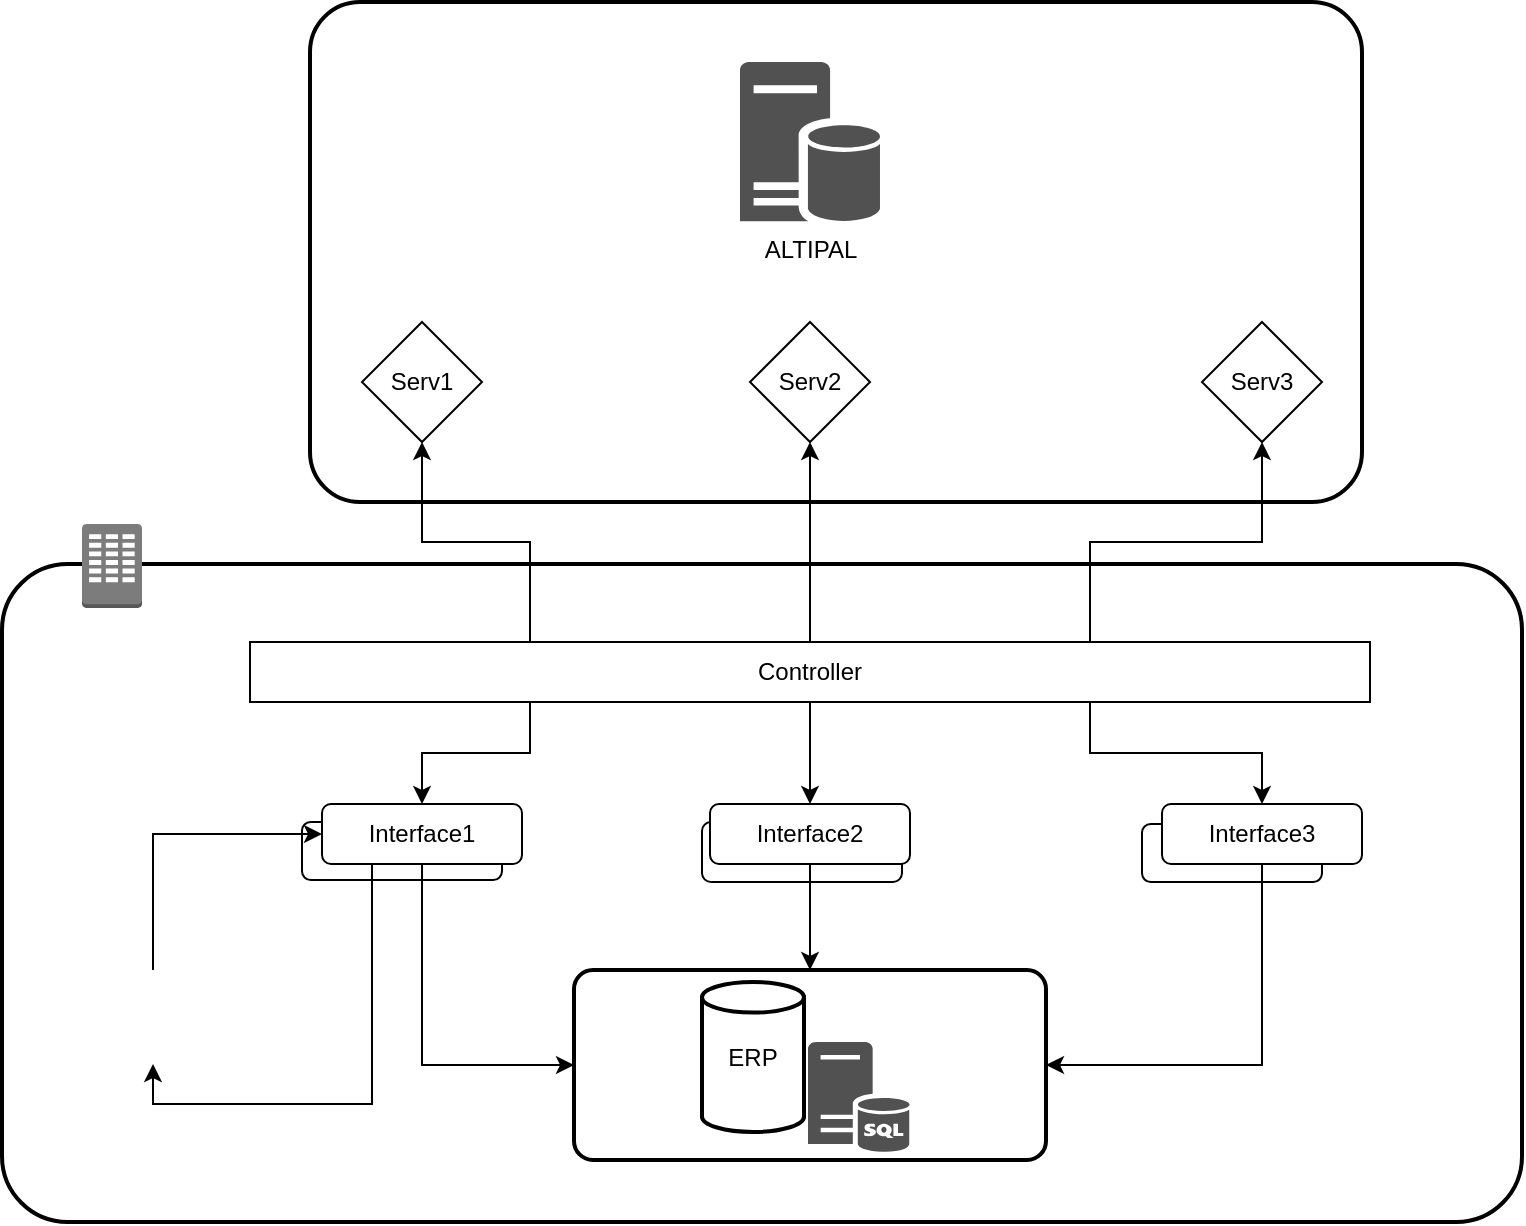 <mxfile version="14.4.3" type="github">
  <diagram id="HWNhb71qHyHHvxacxW2k" name="Page-1">
    <mxGraphModel dx="2062" dy="1931" grid="1" gridSize="10" guides="1" tooltips="1" connect="1" arrows="1" fold="1" page="1" pageScale="1" pageWidth="827" pageHeight="1169" math="0" shadow="0">
      <root>
        <mxCell id="0" />
        <mxCell id="1" parent="0" />
        <mxCell id="OcOsSw5VMK9YVhpjMN6K-51" value="" style="rounded=1;arcSize=10;dashed=0;fillColor=none;gradientColor=none;strokeWidth=2;" parent="1" vertex="1">
          <mxGeometry x="184" width="526" height="250" as="geometry" />
        </mxCell>
        <mxCell id="OcOsSw5VMK9YVhpjMN6K-39" value="" style="rounded=1;whiteSpace=wrap;html=1;" parent="1" vertex="1">
          <mxGeometry x="600" y="411" width="90" height="29" as="geometry" />
        </mxCell>
        <mxCell id="OcOsSw5VMK9YVhpjMN6K-40" value="" style="rounded=1;whiteSpace=wrap;html=1;" parent="1" vertex="1">
          <mxGeometry x="380" y="410" width="100" height="30" as="geometry" />
        </mxCell>
        <mxCell id="OcOsSw5VMK9YVhpjMN6K-38" value="" style="rounded=1;whiteSpace=wrap;html=1;" parent="1" vertex="1">
          <mxGeometry x="180" y="410" width="100" height="29" as="geometry" />
        </mxCell>
        <mxCell id="OcOsSw5VMK9YVhpjMN6K-1" value="ALTIPAL" style="pointerEvents=1;shadow=0;dashed=0;html=1;strokeColor=none;labelPosition=center;verticalLabelPosition=bottom;verticalAlign=top;align=center;fillColor=#515151;shape=mxgraph.mscae.enterprise.database_server" parent="1" vertex="1">
          <mxGeometry x="399" y="30" width="70" height="80" as="geometry" />
        </mxCell>
        <mxCell id="OcOsSw5VMK9YVhpjMN6K-2" value="" style="rounded=1;arcSize=10;dashed=0;fillColor=none;gradientColor=none;strokeWidth=2;" parent="1" vertex="1">
          <mxGeometry x="30" y="281" width="760" height="329" as="geometry" />
        </mxCell>
        <mxCell id="OcOsSw5VMK9YVhpjMN6K-3" value="" style="dashed=0;html=1;shape=mxgraph.aws3.corporate_data_center;fillColor=#7D7C7C;gradientColor=none;dashed=0;" parent="1" vertex="1">
          <mxGeometry x="70" y="261" width="30" height="42" as="geometry" />
        </mxCell>
        <mxCell id="OcOsSw5VMK9YVhpjMN6K-5" value="" style="pointerEvents=1;shadow=0;dashed=0;html=1;strokeColor=none;labelPosition=center;verticalLabelPosition=bottom;verticalAlign=top;align=center;fillColor=#515151;shape=mxgraph.mscae.system_center.central_administration_site_sql" parent="1" vertex="1">
          <mxGeometry x="433" y="520" width="51" height="55" as="geometry" />
        </mxCell>
        <mxCell id="OcOsSw5VMK9YVhpjMN6K-6" value="Serv1" style="rhombus;whiteSpace=wrap;html=1;" parent="1" vertex="1">
          <mxGeometry x="210" y="160" width="60" height="60" as="geometry" />
        </mxCell>
        <mxCell id="OcOsSw5VMK9YVhpjMN6K-7" value="Serv2" style="rhombus;whiteSpace=wrap;html=1;" parent="1" vertex="1">
          <mxGeometry x="404" y="160" width="60" height="60" as="geometry" />
        </mxCell>
        <mxCell id="OcOsSw5VMK9YVhpjMN6K-8" value="Serv3" style="rhombus;whiteSpace=wrap;html=1;" parent="1" vertex="1">
          <mxGeometry x="630" y="160" width="60" height="60" as="geometry" />
        </mxCell>
        <mxCell id="OcOsSw5VMK9YVhpjMN6K-46" style="edgeStyle=orthogonalEdgeStyle;rounded=0;orthogonalLoop=1;jettySize=auto;html=1;exitX=0.5;exitY=1;exitDx=0;exitDy=0;entryX=0;entryY=0.5;entryDx=0;entryDy=0;" parent="1" source="OcOsSw5VMK9YVhpjMN6K-9" target="OcOsSw5VMK9YVhpjMN6K-45" edge="1">
          <mxGeometry relative="1" as="geometry" />
        </mxCell>
        <mxCell id="OcOsSw5VMK9YVhpjMN6K-49" style="edgeStyle=orthogonalEdgeStyle;rounded=0;orthogonalLoop=1;jettySize=auto;html=1;exitX=0.25;exitY=1;exitDx=0;exitDy=0;entryX=0.5;entryY=1;entryDx=0;entryDy=0;" parent="1" source="OcOsSw5VMK9YVhpjMN6K-9" target="OcOsSw5VMK9YVhpjMN6K-24" edge="1">
          <mxGeometry relative="1" as="geometry" />
        </mxCell>
        <mxCell id="OcOsSw5VMK9YVhpjMN6K-9" value="Interface1" style="rounded=1;whiteSpace=wrap;html=1;" parent="1" vertex="1">
          <mxGeometry x="190" y="401" width="100" height="30" as="geometry" />
        </mxCell>
        <mxCell id="OcOsSw5VMK9YVhpjMN6K-47" style="edgeStyle=orthogonalEdgeStyle;rounded=0;orthogonalLoop=1;jettySize=auto;html=1;exitX=0.5;exitY=1;exitDx=0;exitDy=0;entryX=0.5;entryY=0;entryDx=0;entryDy=0;" parent="1" source="OcOsSw5VMK9YVhpjMN6K-10" target="OcOsSw5VMK9YVhpjMN6K-45" edge="1">
          <mxGeometry relative="1" as="geometry" />
        </mxCell>
        <mxCell id="OcOsSw5VMK9YVhpjMN6K-10" value="&lt;span&gt;Interface2&lt;/span&gt;" style="rounded=1;whiteSpace=wrap;html=1;" parent="1" vertex="1">
          <mxGeometry x="384" y="401" width="100" height="30" as="geometry" />
        </mxCell>
        <mxCell id="OcOsSw5VMK9YVhpjMN6K-48" style="edgeStyle=orthogonalEdgeStyle;rounded=0;orthogonalLoop=1;jettySize=auto;html=1;exitX=0.5;exitY=1;exitDx=0;exitDy=0;entryX=1;entryY=0.5;entryDx=0;entryDy=0;" parent="1" source="OcOsSw5VMK9YVhpjMN6K-11" target="OcOsSw5VMK9YVhpjMN6K-45" edge="1">
          <mxGeometry relative="1" as="geometry" />
        </mxCell>
        <mxCell id="OcOsSw5VMK9YVhpjMN6K-11" value="&lt;span&gt;Interface3&lt;/span&gt;" style="rounded=1;whiteSpace=wrap;html=1;" parent="1" vertex="1">
          <mxGeometry x="610" y="401" width="100" height="30" as="geometry" />
        </mxCell>
        <mxCell id="OcOsSw5VMK9YVhpjMN6K-16" value="ERP" style="strokeWidth=2;html=1;shape=mxgraph.lean_mapping.mrp_erp;whiteSpace=wrap;" parent="1" vertex="1">
          <mxGeometry x="380" y="490" width="51" height="75" as="geometry" />
        </mxCell>
        <mxCell id="OcOsSw5VMK9YVhpjMN6K-50" style="edgeStyle=orthogonalEdgeStyle;rounded=0;orthogonalLoop=1;jettySize=auto;html=1;exitX=0.5;exitY=0;exitDx=0;exitDy=0;entryX=0;entryY=0.5;entryDx=0;entryDy=0;" parent="1" source="OcOsSw5VMK9YVhpjMN6K-24" target="OcOsSw5VMK9YVhpjMN6K-9" edge="1">
          <mxGeometry relative="1" as="geometry" />
        </mxCell>
        <mxCell id="OcOsSw5VMK9YVhpjMN6K-24" value="" style="shape=image;html=1;verticalAlign=top;verticalLabelPosition=bottom;labelBackgroundColor=#ffffff;imageAspect=0;aspect=fixed;image=https://cdn4.iconfinder.com/data/icons/essential-app-2/16/gear-setting-appearance-process-128.png" parent="1" vertex="1">
          <mxGeometry x="82" y="484" width="47" height="47" as="geometry" />
        </mxCell>
        <mxCell id="OcOsSw5VMK9YVhpjMN6K-25" value="" style="shape=image;html=1;verticalAlign=top;verticalLabelPosition=bottom;labelBackgroundColor=#ffffff;imageAspect=0;aspect=fixed;image=https://cdn4.iconfinder.com/data/icons/linecon/512/time-128.png" parent="1" vertex="1">
          <mxGeometry x="70" y="471" width="30" height="30" as="geometry" />
        </mxCell>
        <mxCell id="OcOsSw5VMK9YVhpjMN6K-32" style="edgeStyle=orthogonalEdgeStyle;rounded=0;orthogonalLoop=1;jettySize=auto;html=1;exitX=0.25;exitY=1;exitDx=0;exitDy=0;entryX=0.5;entryY=0;entryDx=0;entryDy=0;" parent="1" source="OcOsSw5VMK9YVhpjMN6K-28" target="OcOsSw5VMK9YVhpjMN6K-9" edge="1">
          <mxGeometry relative="1" as="geometry" />
        </mxCell>
        <mxCell id="OcOsSw5VMK9YVhpjMN6K-33" style="edgeStyle=orthogonalEdgeStyle;rounded=0;orthogonalLoop=1;jettySize=auto;html=1;exitX=0.5;exitY=1;exitDx=0;exitDy=0;entryX=0.5;entryY=0;entryDx=0;entryDy=0;" parent="1" source="OcOsSw5VMK9YVhpjMN6K-28" target="OcOsSw5VMK9YVhpjMN6K-10" edge="1">
          <mxGeometry relative="1" as="geometry" />
        </mxCell>
        <mxCell id="OcOsSw5VMK9YVhpjMN6K-34" style="edgeStyle=orthogonalEdgeStyle;rounded=0;orthogonalLoop=1;jettySize=auto;html=1;exitX=0.75;exitY=1;exitDx=0;exitDy=0;" parent="1" source="OcOsSw5VMK9YVhpjMN6K-28" target="OcOsSw5VMK9YVhpjMN6K-11" edge="1">
          <mxGeometry relative="1" as="geometry" />
        </mxCell>
        <mxCell id="OcOsSw5VMK9YVhpjMN6K-35" style="edgeStyle=orthogonalEdgeStyle;rounded=0;orthogonalLoop=1;jettySize=auto;html=1;exitX=0.75;exitY=0;exitDx=0;exitDy=0;entryX=0.5;entryY=1;entryDx=0;entryDy=0;" parent="1" source="OcOsSw5VMK9YVhpjMN6K-28" target="OcOsSw5VMK9YVhpjMN6K-8" edge="1">
          <mxGeometry relative="1" as="geometry" />
        </mxCell>
        <mxCell id="OcOsSw5VMK9YVhpjMN6K-36" style="edgeStyle=orthogonalEdgeStyle;rounded=0;orthogonalLoop=1;jettySize=auto;html=1;exitX=0.5;exitY=0;exitDx=0;exitDy=0;entryX=0.5;entryY=1;entryDx=0;entryDy=0;" parent="1" source="OcOsSw5VMK9YVhpjMN6K-28" target="OcOsSw5VMK9YVhpjMN6K-7" edge="1">
          <mxGeometry relative="1" as="geometry" />
        </mxCell>
        <mxCell id="OcOsSw5VMK9YVhpjMN6K-37" style="edgeStyle=orthogonalEdgeStyle;rounded=0;orthogonalLoop=1;jettySize=auto;html=1;exitX=0.25;exitY=0;exitDx=0;exitDy=0;entryX=0.5;entryY=1;entryDx=0;entryDy=0;" parent="1" source="OcOsSw5VMK9YVhpjMN6K-28" target="OcOsSw5VMK9YVhpjMN6K-6" edge="1">
          <mxGeometry relative="1" as="geometry">
            <mxPoint x="240" y="260" as="targetPoint" />
          </mxGeometry>
        </mxCell>
        <mxCell id="OcOsSw5VMK9YVhpjMN6K-28" value="Controller" style="rounded=0;whiteSpace=wrap;html=1;" parent="1" vertex="1">
          <mxGeometry x="154" y="320" width="560" height="30" as="geometry" />
        </mxCell>
        <mxCell id="OcOsSw5VMK9YVhpjMN6K-4" value="" style="shape=image;html=1;verticalAlign=top;verticalLabelPosition=bottom;labelBackgroundColor=#ffffff;imageAspect=0;aspect=fixed;image=https://cdn2.iconfinder.com/data/icons/25-free-ui-icons/40/key-128.png" parent="1" vertex="1">
          <mxGeometry x="150" y="290" width="51" height="51" as="geometry" />
        </mxCell>
        <mxCell id="OcOsSw5VMK9YVhpjMN6K-45" value="" style="rounded=1;arcSize=10;dashed=0;fillColor=none;gradientColor=none;strokeWidth=2;" parent="1" vertex="1">
          <mxGeometry x="316" y="484" width="236" height="95" as="geometry" />
        </mxCell>
      </root>
    </mxGraphModel>
  </diagram>
</mxfile>
